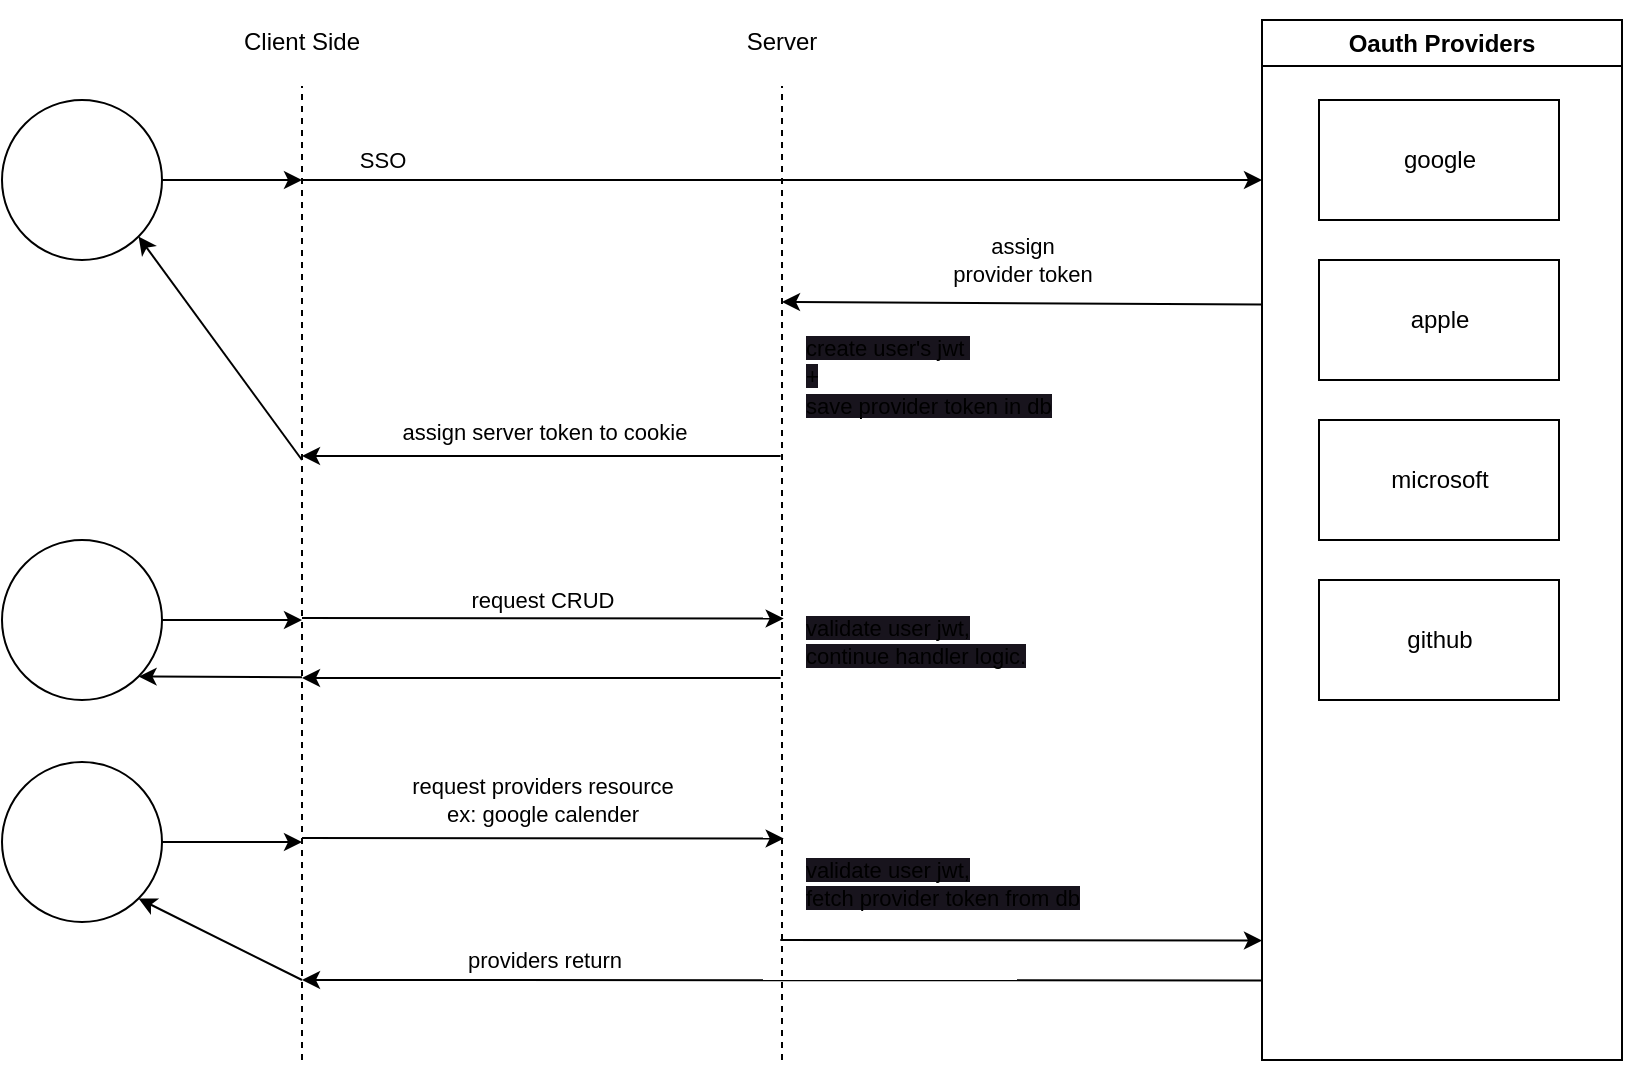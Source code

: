 <mxfile>
    <diagram name="DBStore" id="5vakd0-f1liF5I9U3yXF">
        <mxGraphModel dx="1127" dy="667" grid="1" gridSize="10" guides="1" tooltips="1" connect="1" arrows="1" fold="1" page="1" pageScale="1" pageWidth="850" pageHeight="1100" math="0" shadow="0">
            <root>
                <mxCell id="mySKQl5GLhSIpnXFPhBY-0"/>
                <mxCell id="mySKQl5GLhSIpnXFPhBY-1" parent="mySKQl5GLhSIpnXFPhBY-0"/>
                <mxCell id="mySKQl5GLhSIpnXFPhBY-2" style="edgeStyle=none;html=1;" parent="mySKQl5GLhSIpnXFPhBY-1" edge="1">
                    <mxGeometry relative="1" as="geometry">
                        <mxPoint x="160" y="160" as="sourcePoint"/>
                        <mxPoint x="640" y="160" as="targetPoint"/>
                    </mxGeometry>
                </mxCell>
                <mxCell id="mySKQl5GLhSIpnXFPhBY-3" value="SSO" style="edgeLabel;html=1;align=center;verticalAlign=middle;resizable=0;points=[];" parent="mySKQl5GLhSIpnXFPhBY-2" vertex="1" connectable="0">
                    <mxGeometry x="0.153" y="-1" relative="1" as="geometry">
                        <mxPoint x="-237" y="-11" as="offset"/>
                    </mxGeometry>
                </mxCell>
                <mxCell id="mySKQl5GLhSIpnXFPhBY-4" value="Oauth Providers" style="swimlane;whiteSpace=wrap;html=1;" parent="mySKQl5GLhSIpnXFPhBY-1" vertex="1">
                    <mxGeometry x="640" y="80" width="180" height="520" as="geometry"/>
                </mxCell>
                <mxCell id="mySKQl5GLhSIpnXFPhBY-5" value="google" style="rounded=0;whiteSpace=wrap;html=1;" parent="mySKQl5GLhSIpnXFPhBY-4" vertex="1">
                    <mxGeometry x="28.5" y="40" width="120" height="60" as="geometry"/>
                </mxCell>
                <mxCell id="mySKQl5GLhSIpnXFPhBY-6" value="apple" style="rounded=0;whiteSpace=wrap;html=1;" parent="mySKQl5GLhSIpnXFPhBY-4" vertex="1">
                    <mxGeometry x="28.5" y="120" width="120" height="60" as="geometry"/>
                </mxCell>
                <mxCell id="mySKQl5GLhSIpnXFPhBY-7" value="microsoft" style="rounded=0;whiteSpace=wrap;html=1;" parent="mySKQl5GLhSIpnXFPhBY-4" vertex="1">
                    <mxGeometry x="28.5" y="200" width="120" height="60" as="geometry"/>
                </mxCell>
                <mxCell id="mySKQl5GLhSIpnXFPhBY-8" value="github" style="rounded=0;whiteSpace=wrap;html=1;" parent="mySKQl5GLhSIpnXFPhBY-4" vertex="1">
                    <mxGeometry x="28.5" y="280" width="120" height="60" as="geometry"/>
                </mxCell>
                <mxCell id="mySKQl5GLhSIpnXFPhBY-9" value="" style="group" parent="mySKQl5GLhSIpnXFPhBY-1" vertex="1" connectable="0">
                    <mxGeometry x="100" y="70" width="120" height="530" as="geometry"/>
                </mxCell>
                <mxCell id="mySKQl5GLhSIpnXFPhBY-10" value="" style="endArrow=none;dashed=1;html=1;" parent="mySKQl5GLhSIpnXFPhBY-9" target="mySKQl5GLhSIpnXFPhBY-11" edge="1">
                    <mxGeometry width="50" height="50" relative="1" as="geometry">
                        <mxPoint x="60" y="530" as="sourcePoint"/>
                        <mxPoint x="60" y="14.324" as="targetPoint"/>
                    </mxGeometry>
                </mxCell>
                <mxCell id="mySKQl5GLhSIpnXFPhBY-11" value="Client Side" style="text;html=1;strokeColor=none;fillColor=none;align=center;verticalAlign=middle;whiteSpace=wrap;rounded=0;" parent="mySKQl5GLhSIpnXFPhBY-9" vertex="1">
                    <mxGeometry width="120" height="42.973" as="geometry"/>
                </mxCell>
                <mxCell id="mySKQl5GLhSIpnXFPhBY-12" value="" style="group" parent="mySKQl5GLhSIpnXFPhBY-1" vertex="1" connectable="0">
                    <mxGeometry x="340" y="70" width="120" height="530" as="geometry"/>
                </mxCell>
                <mxCell id="mySKQl5GLhSIpnXFPhBY-13" value="" style="endArrow=none;dashed=1;html=1;" parent="mySKQl5GLhSIpnXFPhBY-12" target="mySKQl5GLhSIpnXFPhBY-14" edge="1">
                    <mxGeometry width="50" height="50" relative="1" as="geometry">
                        <mxPoint x="60" y="530" as="sourcePoint"/>
                        <mxPoint x="37.895" y="14.324" as="targetPoint"/>
                    </mxGeometry>
                </mxCell>
                <mxCell id="mySKQl5GLhSIpnXFPhBY-14" value="Server" style="text;html=1;strokeColor=none;fillColor=none;align=center;verticalAlign=middle;whiteSpace=wrap;rounded=0;" parent="mySKQl5GLhSIpnXFPhBY-12" vertex="1">
                    <mxGeometry x="22.11" width="75.789" height="42.973" as="geometry"/>
                </mxCell>
                <mxCell id="mySKQl5GLhSIpnXFPhBY-15" value="assign server token to cookie" style="edgeStyle=none;html=1;exitX=-0.006;exitY=0.367;exitDx=0;exitDy=0;exitPerimeter=0;" parent="mySKQl5GLhSIpnXFPhBY-1" edge="1">
                    <mxGeometry x="-0.015" y="-12" relative="1" as="geometry">
                        <mxPoint x="399.28" y="298" as="sourcePoint"/>
                        <mxPoint x="160" y="298" as="targetPoint"/>
                        <mxPoint as="offset"/>
                    </mxGeometry>
                </mxCell>
                <mxCell id="mySKQl5GLhSIpnXFPhBY-16" value="&lt;span style=&quot;font-size: 11px; text-align: center; background-color: rgb(24, 20, 29);&quot;&gt;create user's jwt&amp;nbsp;&lt;br&gt;&lt;/span&gt;&lt;span style=&quot;font-size: 11px; text-align: center; background-color: rgb(24, 20, 29);&quot;&gt;+&lt;br&gt;&lt;/span&gt;&lt;span style=&quot;font-size: 11px; text-align: center; background-color: rgb(24, 20, 29);&quot;&gt;save provider token in db&lt;br&gt;&lt;/span&gt;" style="text;whiteSpace=wrap;html=1;" parent="mySKQl5GLhSIpnXFPhBY-1" vertex="1">
                    <mxGeometry x="410" y="230" width="160" height="85.14" as="geometry"/>
                </mxCell>
                <mxCell id="mySKQl5GLhSIpnXFPhBY-17" value="assign &lt;br&gt;provider token" style="edgeStyle=none;html=1;" parent="mySKQl5GLhSIpnXFPhBY-1" edge="1">
                    <mxGeometry x="0.001" y="-22" relative="1" as="geometry">
                        <mxPoint x="640" y="222.214" as="sourcePoint"/>
                        <mxPoint x="400" y="220.998" as="targetPoint"/>
                        <mxPoint as="offset"/>
                    </mxGeometry>
                </mxCell>
                <mxCell id="mySKQl5GLhSIpnXFPhBY-18" value="&lt;span style=&quot;font-size: 11px; text-align: center; background-color: rgb(24, 20, 29);&quot;&gt;validate user jwt,&lt;br&gt;continue handler logic.&lt;br&gt;&lt;/span&gt;" style="text;whiteSpace=wrap;html=1;" parent="mySKQl5GLhSIpnXFPhBY-1" vertex="1">
                    <mxGeometry x="410" y="370" width="160" height="45.14" as="geometry"/>
                </mxCell>
                <mxCell id="mySKQl5GLhSIpnXFPhBY-19" style="edgeStyle=none;html=1;entryX=0.007;entryY=0.654;entryDx=0;entryDy=0;entryPerimeter=0;" parent="mySKQl5GLhSIpnXFPhBY-1" edge="1">
                    <mxGeometry relative="1" as="geometry">
                        <mxPoint x="160" y="489.002" as="sourcePoint"/>
                        <mxPoint x="400.84" y="489.245" as="targetPoint"/>
                    </mxGeometry>
                </mxCell>
                <mxCell id="mySKQl5GLhSIpnXFPhBY-20" value="request providers resource&lt;br&gt;ex: google calender" style="edgeLabel;html=1;align=center;verticalAlign=middle;resizable=0;points=[];" parent="mySKQl5GLhSIpnXFPhBY-19" vertex="1" connectable="0">
                    <mxGeometry x="-0.094" y="2" relative="1" as="geometry">
                        <mxPoint x="11" y="-17" as="offset"/>
                    </mxGeometry>
                </mxCell>
                <mxCell id="mySKQl5GLhSIpnXFPhBY-21" value="&lt;span style=&quot;font-size: 11px; text-align: center; background-color: rgb(24, 20, 29);&quot;&gt;validate user jwt,&lt;br&gt;fetch provider token from db&lt;br&gt;&lt;/span&gt;" style="text;whiteSpace=wrap;html=1;" parent="mySKQl5GLhSIpnXFPhBY-1" vertex="1">
                    <mxGeometry x="410" y="491" width="160" height="40" as="geometry"/>
                </mxCell>
                <mxCell id="mySKQl5GLhSIpnXFPhBY-22" style="edgeStyle=none;html=1;entryX=0.007;entryY=0.654;entryDx=0;entryDy=0;entryPerimeter=0;" parent="mySKQl5GLhSIpnXFPhBY-1" edge="1">
                    <mxGeometry relative="1" as="geometry">
                        <mxPoint x="399.16" y="540.002" as="sourcePoint"/>
                        <mxPoint x="640.0" y="540.245" as="targetPoint"/>
                    </mxGeometry>
                </mxCell>
                <mxCell id="mySKQl5GLhSIpnXFPhBY-23" style="edgeStyle=none;html=1;entryX=0.007;entryY=0.654;entryDx=0;entryDy=0;entryPerimeter=0;" parent="mySKQl5GLhSIpnXFPhBY-1" edge="1">
                    <mxGeometry relative="1" as="geometry">
                        <mxPoint x="160" y="379.005" as="sourcePoint"/>
                        <mxPoint x="400.84" y="379.269" as="targetPoint"/>
                    </mxGeometry>
                </mxCell>
                <mxCell id="mySKQl5GLhSIpnXFPhBY-24" value="request CRUD" style="edgeLabel;html=1;align=center;verticalAlign=middle;resizable=0;points=[];" parent="mySKQl5GLhSIpnXFPhBY-23" vertex="1" connectable="0">
                    <mxGeometry x="-0.094" y="2" relative="1" as="geometry">
                        <mxPoint x="11" y="-7" as="offset"/>
                    </mxGeometry>
                </mxCell>
                <mxCell id="mySKQl5GLhSIpnXFPhBY-25" value="" style="edgeStyle=none;html=1;exitX=-0.006;exitY=0.367;exitDx=0;exitDy=0;exitPerimeter=0;" parent="mySKQl5GLhSIpnXFPhBY-1" edge="1">
                    <mxGeometry x="-0.003" y="10" relative="1" as="geometry">
                        <mxPoint x="399.28" y="409" as="sourcePoint"/>
                        <mxPoint x="160" y="409" as="targetPoint"/>
                        <mxPoint as="offset"/>
                    </mxGeometry>
                </mxCell>
                <mxCell id="mySKQl5GLhSIpnXFPhBY-26" style="edgeStyle=none;html=1;" parent="mySKQl5GLhSIpnXFPhBY-1" source="mySKQl5GLhSIpnXFPhBY-28" edge="1">
                    <mxGeometry relative="1" as="geometry">
                        <mxPoint x="160" y="160" as="targetPoint"/>
                    </mxGeometry>
                </mxCell>
                <mxCell id="mySKQl5GLhSIpnXFPhBY-27" style="edgeStyle=none;html=1;exitX=1;exitY=1;exitDx=0;exitDy=0;endArrow=none;endFill=0;startArrow=classic;startFill=1;" parent="mySKQl5GLhSIpnXFPhBY-1" source="mySKQl5GLhSIpnXFPhBY-28" edge="1">
                    <mxGeometry relative="1" as="geometry">
                        <mxPoint x="160" y="300" as="targetPoint"/>
                    </mxGeometry>
                </mxCell>
                <mxCell id="mySKQl5GLhSIpnXFPhBY-28" value="" style="ellipse;whiteSpace=wrap;html=1;aspect=fixed;" parent="mySKQl5GLhSIpnXFPhBY-1" vertex="1">
                    <mxGeometry x="10" y="120" width="80" height="80" as="geometry"/>
                </mxCell>
                <mxCell id="mySKQl5GLhSIpnXFPhBY-29" style="edgeStyle=none;html=1;" parent="mySKQl5GLhSIpnXFPhBY-1" source="mySKQl5GLhSIpnXFPhBY-31" edge="1">
                    <mxGeometry relative="1" as="geometry">
                        <mxPoint x="160" y="380" as="targetPoint"/>
                    </mxGeometry>
                </mxCell>
                <mxCell id="mySKQl5GLhSIpnXFPhBY-30" style="edgeStyle=none;html=1;exitX=1;exitY=1;exitDx=0;exitDy=0;startArrow=classic;startFill=1;endArrow=none;endFill=0;" parent="mySKQl5GLhSIpnXFPhBY-1" source="mySKQl5GLhSIpnXFPhBY-31" edge="1">
                    <mxGeometry relative="1" as="geometry">
                        <mxPoint x="160" y="408.571" as="targetPoint"/>
                    </mxGeometry>
                </mxCell>
                <mxCell id="mySKQl5GLhSIpnXFPhBY-31" value="" style="ellipse;whiteSpace=wrap;html=1;aspect=fixed;" parent="mySKQl5GLhSIpnXFPhBY-1" vertex="1">
                    <mxGeometry x="10" y="340" width="80" height="80" as="geometry"/>
                </mxCell>
                <mxCell id="mySKQl5GLhSIpnXFPhBY-32" style="edgeStyle=none;html=1;startArrow=none;startFill=0;endArrow=classic;endFill=1;" parent="mySKQl5GLhSIpnXFPhBY-1" source="mySKQl5GLhSIpnXFPhBY-34" edge="1">
                    <mxGeometry relative="1" as="geometry">
                        <mxPoint x="160" y="491" as="targetPoint"/>
                    </mxGeometry>
                </mxCell>
                <mxCell id="mySKQl5GLhSIpnXFPhBY-33" style="edgeStyle=none;html=1;exitX=1;exitY=1;exitDx=0;exitDy=0;startArrow=classic;startFill=1;endArrow=none;endFill=0;" parent="mySKQl5GLhSIpnXFPhBY-1" source="mySKQl5GLhSIpnXFPhBY-34" edge="1">
                    <mxGeometry relative="1" as="geometry">
                        <mxPoint x="160" y="560" as="targetPoint"/>
                    </mxGeometry>
                </mxCell>
                <mxCell id="mySKQl5GLhSIpnXFPhBY-34" value="" style="ellipse;whiteSpace=wrap;html=1;aspect=fixed;" parent="mySKQl5GLhSIpnXFPhBY-1" vertex="1">
                    <mxGeometry x="10" y="451" width="80" height="80" as="geometry"/>
                </mxCell>
                <mxCell id="mySKQl5GLhSIpnXFPhBY-35" style="edgeStyle=none;html=1;entryX=0.007;entryY=0.654;entryDx=0;entryDy=0;entryPerimeter=0;startArrow=classic;startFill=1;endArrow=none;endFill=0;" parent="mySKQl5GLhSIpnXFPhBY-1" edge="1">
                    <mxGeometry relative="1" as="geometry">
                        <mxPoint x="160" y="560" as="sourcePoint"/>
                        <mxPoint x="640" y="560.245" as="targetPoint"/>
                    </mxGeometry>
                </mxCell>
                <mxCell id="mySKQl5GLhSIpnXFPhBY-36" value="providers return" style="edgeLabel;html=1;align=center;verticalAlign=middle;resizable=0;points=[];" parent="mySKQl5GLhSIpnXFPhBY-35" vertex="1" connectable="0">
                    <mxGeometry x="-0.094" y="2" relative="1" as="geometry">
                        <mxPoint x="-97" y="-8" as="offset"/>
                    </mxGeometry>
                </mxCell>
            </root>
        </mxGraphModel>
    </diagram>
    <diagram id="0orzA157L1LUyU_UZBgA" name="token api">
        <mxGraphModel dx="688" dy="389" grid="1" gridSize="10" guides="1" tooltips="1" connect="1" arrows="1" fold="1" page="1" pageScale="1" pageWidth="850" pageHeight="1100" math="0" shadow="0">
            <root>
                <mxCell id="0"/>
                <mxCell id="1" parent="0"/>
                <mxCell id="Z2bCPHqRv4DeRaO5CPOs-7" style="edgeStyle=none;html=1;" edge="1" parent="1" source="EWqdCIH5SgN7KmLZye1h-1">
                    <mxGeometry relative="1" as="geometry">
                        <mxPoint x="260" y="80" as="targetPoint"/>
                    </mxGeometry>
                </mxCell>
                <mxCell id="EWqdCIH5SgN7KmLZye1h-1" value="" style="ellipse;whiteSpace=wrap;html=1;aspect=fixed;" vertex="1" parent="1">
                    <mxGeometry x="40" y="40" width="80" height="80" as="geometry"/>
                </mxCell>
                <mxCell id="Z2bCPHqRv4DeRaO5CPOs-1" value="" style="group" vertex="1" connectable="0" parent="1">
                    <mxGeometry x="200" width="120" height="530" as="geometry"/>
                </mxCell>
                <mxCell id="Z2bCPHqRv4DeRaO5CPOs-2" value="" style="endArrow=none;dashed=1;html=1;" edge="1" parent="Z2bCPHqRv4DeRaO5CPOs-1" target="Z2bCPHqRv4DeRaO5CPOs-3">
                    <mxGeometry width="50" height="50" relative="1" as="geometry">
                        <mxPoint x="60" y="530" as="sourcePoint"/>
                        <mxPoint x="60" y="14.324" as="targetPoint"/>
                    </mxGeometry>
                </mxCell>
                <mxCell id="Z2bCPHqRv4DeRaO5CPOs-22" value="store token &amp;amp; id" style="edgeLabel;html=1;align=center;verticalAlign=middle;resizable=0;points=[];" vertex="1" connectable="0" parent="Z2bCPHqRv4DeRaO5CPOs-2">
                    <mxGeometry x="0.038" y="-1" relative="1" as="geometry">
                        <mxPoint x="-1" y="-57" as="offset"/>
                    </mxGeometry>
                </mxCell>
                <mxCell id="Z2bCPHqRv4DeRaO5CPOs-3" value="Client Side" style="text;html=1;strokeColor=none;fillColor=none;align=center;verticalAlign=middle;whiteSpace=wrap;rounded=0;" vertex="1" parent="Z2bCPHqRv4DeRaO5CPOs-1">
                    <mxGeometry width="120" height="42.973" as="geometry"/>
                </mxCell>
                <mxCell id="Z2bCPHqRv4DeRaO5CPOs-4" value="" style="group" vertex="1" connectable="0" parent="1">
                    <mxGeometry x="440" width="120" height="530" as="geometry"/>
                </mxCell>
                <mxCell id="Z2bCPHqRv4DeRaO5CPOs-5" value="" style="endArrow=none;dashed=1;html=1;" edge="1" parent="Z2bCPHqRv4DeRaO5CPOs-4" target="Z2bCPHqRv4DeRaO5CPOs-6">
                    <mxGeometry width="50" height="50" relative="1" as="geometry">
                        <mxPoint x="60" y="530" as="sourcePoint"/>
                        <mxPoint x="37.895" y="14.324" as="targetPoint"/>
                    </mxGeometry>
                </mxCell>
                <mxCell id="Z2bCPHqRv4DeRaO5CPOs-14" value="Create Token" style="edgeLabel;html=1;align=center;verticalAlign=middle;resizable=0;points=[];" vertex="1" connectable="0" parent="Z2bCPHqRv4DeRaO5CPOs-5">
                    <mxGeometry x="0.733" y="3" relative="1" as="geometry">
                        <mxPoint x="3" y="12" as="offset"/>
                    </mxGeometry>
                </mxCell>
                <mxCell id="Z2bCPHqRv4DeRaO5CPOs-6" value="Server" style="text;html=1;strokeColor=none;fillColor=none;align=center;verticalAlign=middle;whiteSpace=wrap;rounded=0;" vertex="1" parent="Z2bCPHqRv4DeRaO5CPOs-4">
                    <mxGeometry x="22.11" width="75.789" height="42.973" as="geometry"/>
                </mxCell>
                <mxCell id="Z2bCPHqRv4DeRaO5CPOs-9" style="edgeStyle=none;html=1;" edge="1" parent="1">
                    <mxGeometry relative="1" as="geometry">
                        <mxPoint x="500" y="80" as="targetPoint"/>
                        <mxPoint x="260" y="80" as="sourcePoint"/>
                    </mxGeometry>
                </mxCell>
                <mxCell id="Z2bCPHqRv4DeRaO5CPOs-13" value="Req" style="edgeLabel;html=1;align=center;verticalAlign=middle;resizable=0;points=[];" vertex="1" connectable="0" parent="Z2bCPHqRv4DeRaO5CPOs-9">
                    <mxGeometry x="-0.128" relative="1" as="geometry">
                        <mxPoint x="15" as="offset"/>
                    </mxGeometry>
                </mxCell>
                <mxCell id="Z2bCPHqRv4DeRaO5CPOs-16" style="edgeStyle=none;html=1;" edge="1" parent="1">
                    <mxGeometry relative="1" as="geometry">
                        <mxPoint x="260" y="160" as="targetPoint"/>
                        <mxPoint x="500" y="160" as="sourcePoint"/>
                    </mxGeometry>
                </mxCell>
                <mxCell id="Z2bCPHqRv4DeRaO5CPOs-17" value="Redirect with token &lt;br&gt;on query param" style="edgeLabel;html=1;align=center;verticalAlign=middle;resizable=0;points=[];" vertex="1" connectable="0" parent="Z2bCPHqRv4DeRaO5CPOs-16">
                    <mxGeometry x="-0.128" relative="1" as="geometry">
                        <mxPoint x="-15" as="offset"/>
                    </mxGeometry>
                </mxCell>
            </root>
        </mxGraphModel>
    </diagram>
</mxfile>